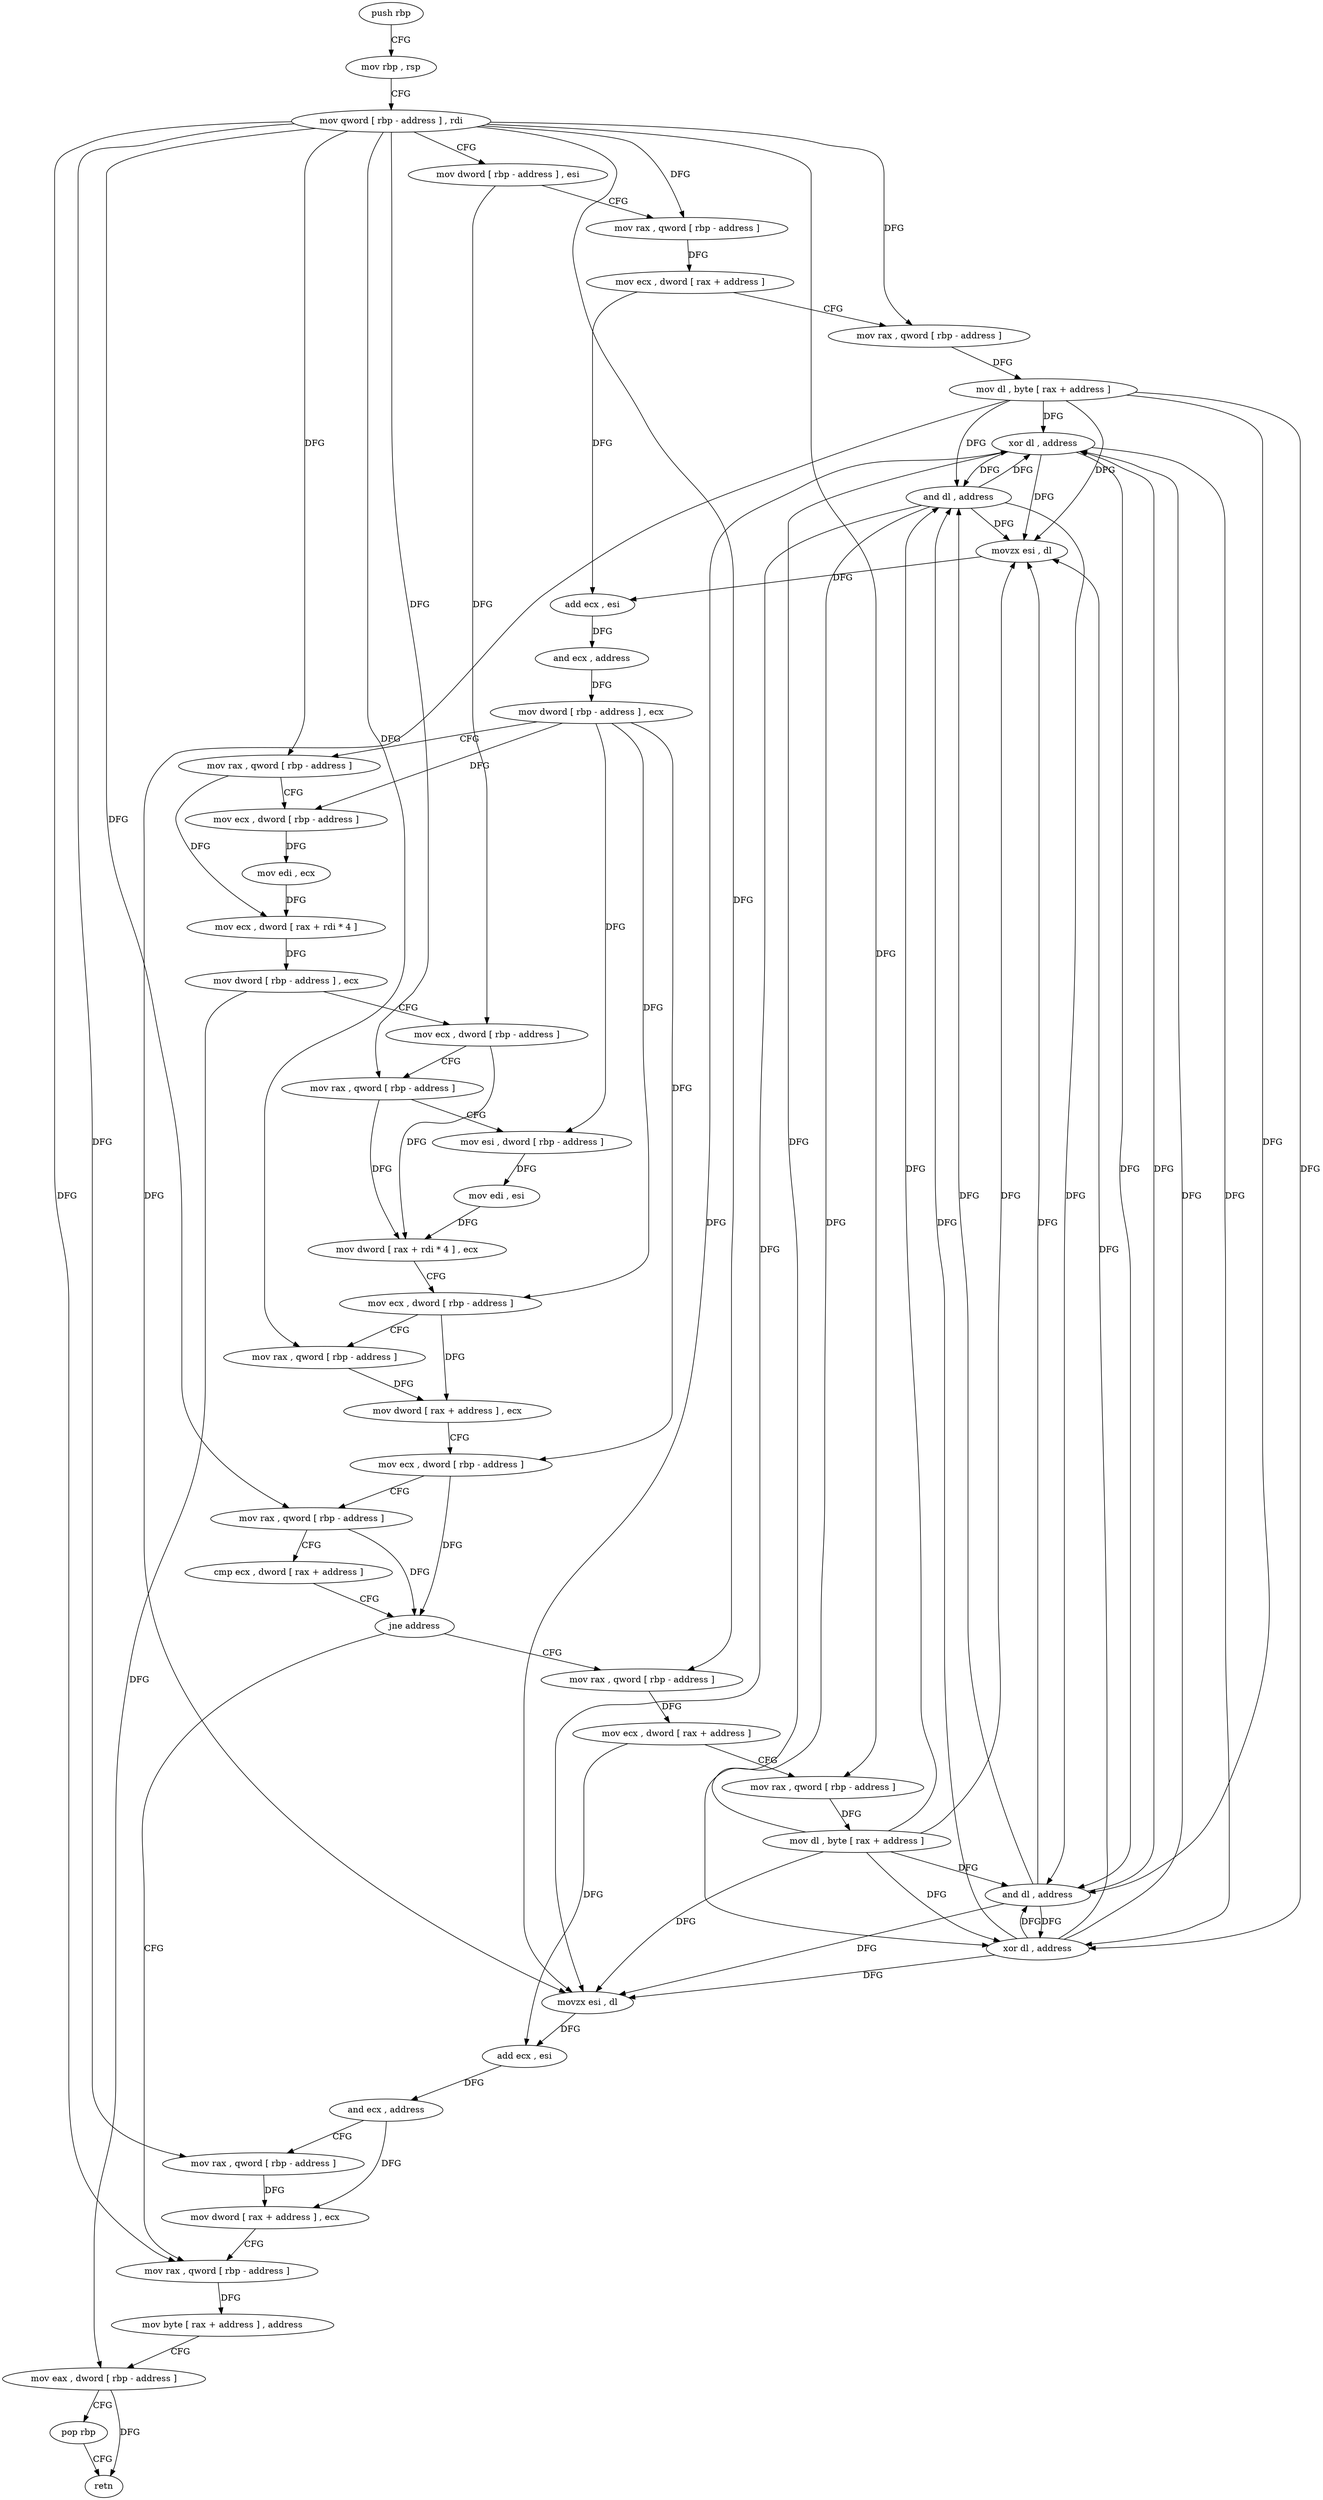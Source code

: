 digraph "func" {
"4239744" [label = "push rbp" ]
"4239745" [label = "mov rbp , rsp" ]
"4239748" [label = "mov qword [ rbp - address ] , rdi" ]
"4239752" [label = "mov dword [ rbp - address ] , esi" ]
"4239755" [label = "mov rax , qword [ rbp - address ]" ]
"4239759" [label = "mov ecx , dword [ rax + address ]" ]
"4239762" [label = "mov rax , qword [ rbp - address ]" ]
"4239766" [label = "mov dl , byte [ rax + address ]" ]
"4239769" [label = "xor dl , address" ]
"4239772" [label = "and dl , address" ]
"4239775" [label = "movzx esi , dl" ]
"4239778" [label = "add ecx , esi" ]
"4239780" [label = "and ecx , address" ]
"4239783" [label = "mov dword [ rbp - address ] , ecx" ]
"4239786" [label = "mov rax , qword [ rbp - address ]" ]
"4239790" [label = "mov ecx , dword [ rbp - address ]" ]
"4239793" [label = "mov edi , ecx" ]
"4239795" [label = "mov ecx , dword [ rax + rdi * 4 ]" ]
"4239798" [label = "mov dword [ rbp - address ] , ecx" ]
"4239801" [label = "mov ecx , dword [ rbp - address ]" ]
"4239804" [label = "mov rax , qword [ rbp - address ]" ]
"4239808" [label = "mov esi , dword [ rbp - address ]" ]
"4239811" [label = "mov edi , esi" ]
"4239813" [label = "mov dword [ rax + rdi * 4 ] , ecx" ]
"4239816" [label = "mov ecx , dword [ rbp - address ]" ]
"4239819" [label = "mov rax , qword [ rbp - address ]" ]
"4239823" [label = "mov dword [ rax + address ] , ecx" ]
"4239826" [label = "mov ecx , dword [ rbp - address ]" ]
"4239829" [label = "mov rax , qword [ rbp - address ]" ]
"4239833" [label = "cmp ecx , dword [ rax + address ]" ]
"4239836" [label = "jne address" ]
"4239877" [label = "mov rax , qword [ rbp - address ]" ]
"4239842" [label = "mov rax , qword [ rbp - address ]" ]
"4239881" [label = "mov byte [ rax + address ] , address" ]
"4239885" [label = "mov eax , dword [ rbp - address ]" ]
"4239888" [label = "pop rbp" ]
"4239889" [label = "retn" ]
"4239846" [label = "mov ecx , dword [ rax + address ]" ]
"4239849" [label = "mov rax , qword [ rbp - address ]" ]
"4239853" [label = "mov dl , byte [ rax + address ]" ]
"4239856" [label = "xor dl , address" ]
"4239859" [label = "and dl , address" ]
"4239862" [label = "movzx esi , dl" ]
"4239865" [label = "add ecx , esi" ]
"4239867" [label = "and ecx , address" ]
"4239870" [label = "mov rax , qword [ rbp - address ]" ]
"4239874" [label = "mov dword [ rax + address ] , ecx" ]
"4239744" -> "4239745" [ label = "CFG" ]
"4239745" -> "4239748" [ label = "CFG" ]
"4239748" -> "4239752" [ label = "CFG" ]
"4239748" -> "4239755" [ label = "DFG" ]
"4239748" -> "4239762" [ label = "DFG" ]
"4239748" -> "4239786" [ label = "DFG" ]
"4239748" -> "4239804" [ label = "DFG" ]
"4239748" -> "4239819" [ label = "DFG" ]
"4239748" -> "4239829" [ label = "DFG" ]
"4239748" -> "4239877" [ label = "DFG" ]
"4239748" -> "4239842" [ label = "DFG" ]
"4239748" -> "4239849" [ label = "DFG" ]
"4239748" -> "4239870" [ label = "DFG" ]
"4239752" -> "4239755" [ label = "CFG" ]
"4239752" -> "4239801" [ label = "DFG" ]
"4239755" -> "4239759" [ label = "DFG" ]
"4239759" -> "4239762" [ label = "CFG" ]
"4239759" -> "4239778" [ label = "DFG" ]
"4239762" -> "4239766" [ label = "DFG" ]
"4239766" -> "4239769" [ label = "DFG" ]
"4239766" -> "4239772" [ label = "DFG" ]
"4239766" -> "4239775" [ label = "DFG" ]
"4239766" -> "4239856" [ label = "DFG" ]
"4239766" -> "4239859" [ label = "DFG" ]
"4239766" -> "4239862" [ label = "DFG" ]
"4239769" -> "4239772" [ label = "DFG" ]
"4239769" -> "4239775" [ label = "DFG" ]
"4239769" -> "4239856" [ label = "DFG" ]
"4239769" -> "4239859" [ label = "DFG" ]
"4239769" -> "4239862" [ label = "DFG" ]
"4239772" -> "4239775" [ label = "DFG" ]
"4239772" -> "4239769" [ label = "DFG" ]
"4239772" -> "4239856" [ label = "DFG" ]
"4239772" -> "4239859" [ label = "DFG" ]
"4239772" -> "4239862" [ label = "DFG" ]
"4239775" -> "4239778" [ label = "DFG" ]
"4239778" -> "4239780" [ label = "DFG" ]
"4239780" -> "4239783" [ label = "DFG" ]
"4239783" -> "4239786" [ label = "CFG" ]
"4239783" -> "4239790" [ label = "DFG" ]
"4239783" -> "4239808" [ label = "DFG" ]
"4239783" -> "4239816" [ label = "DFG" ]
"4239783" -> "4239826" [ label = "DFG" ]
"4239786" -> "4239790" [ label = "CFG" ]
"4239786" -> "4239795" [ label = "DFG" ]
"4239790" -> "4239793" [ label = "DFG" ]
"4239793" -> "4239795" [ label = "DFG" ]
"4239795" -> "4239798" [ label = "DFG" ]
"4239798" -> "4239801" [ label = "CFG" ]
"4239798" -> "4239885" [ label = "DFG" ]
"4239801" -> "4239804" [ label = "CFG" ]
"4239801" -> "4239813" [ label = "DFG" ]
"4239804" -> "4239808" [ label = "CFG" ]
"4239804" -> "4239813" [ label = "DFG" ]
"4239808" -> "4239811" [ label = "DFG" ]
"4239811" -> "4239813" [ label = "DFG" ]
"4239813" -> "4239816" [ label = "CFG" ]
"4239816" -> "4239819" [ label = "CFG" ]
"4239816" -> "4239823" [ label = "DFG" ]
"4239819" -> "4239823" [ label = "DFG" ]
"4239823" -> "4239826" [ label = "CFG" ]
"4239826" -> "4239829" [ label = "CFG" ]
"4239826" -> "4239836" [ label = "DFG" ]
"4239829" -> "4239833" [ label = "CFG" ]
"4239829" -> "4239836" [ label = "DFG" ]
"4239833" -> "4239836" [ label = "CFG" ]
"4239836" -> "4239877" [ label = "CFG" ]
"4239836" -> "4239842" [ label = "CFG" ]
"4239877" -> "4239881" [ label = "DFG" ]
"4239842" -> "4239846" [ label = "DFG" ]
"4239881" -> "4239885" [ label = "CFG" ]
"4239885" -> "4239888" [ label = "CFG" ]
"4239885" -> "4239889" [ label = "DFG" ]
"4239888" -> "4239889" [ label = "CFG" ]
"4239846" -> "4239849" [ label = "CFG" ]
"4239846" -> "4239865" [ label = "DFG" ]
"4239849" -> "4239853" [ label = "DFG" ]
"4239853" -> "4239856" [ label = "DFG" ]
"4239853" -> "4239769" [ label = "DFG" ]
"4239853" -> "4239772" [ label = "DFG" ]
"4239853" -> "4239775" [ label = "DFG" ]
"4239853" -> "4239859" [ label = "DFG" ]
"4239853" -> "4239862" [ label = "DFG" ]
"4239856" -> "4239859" [ label = "DFG" ]
"4239856" -> "4239769" [ label = "DFG" ]
"4239856" -> "4239772" [ label = "DFG" ]
"4239856" -> "4239775" [ label = "DFG" ]
"4239856" -> "4239862" [ label = "DFG" ]
"4239859" -> "4239862" [ label = "DFG" ]
"4239859" -> "4239769" [ label = "DFG" ]
"4239859" -> "4239772" [ label = "DFG" ]
"4239859" -> "4239775" [ label = "DFG" ]
"4239859" -> "4239856" [ label = "DFG" ]
"4239862" -> "4239865" [ label = "DFG" ]
"4239865" -> "4239867" [ label = "DFG" ]
"4239867" -> "4239870" [ label = "CFG" ]
"4239867" -> "4239874" [ label = "DFG" ]
"4239870" -> "4239874" [ label = "DFG" ]
"4239874" -> "4239877" [ label = "CFG" ]
}
